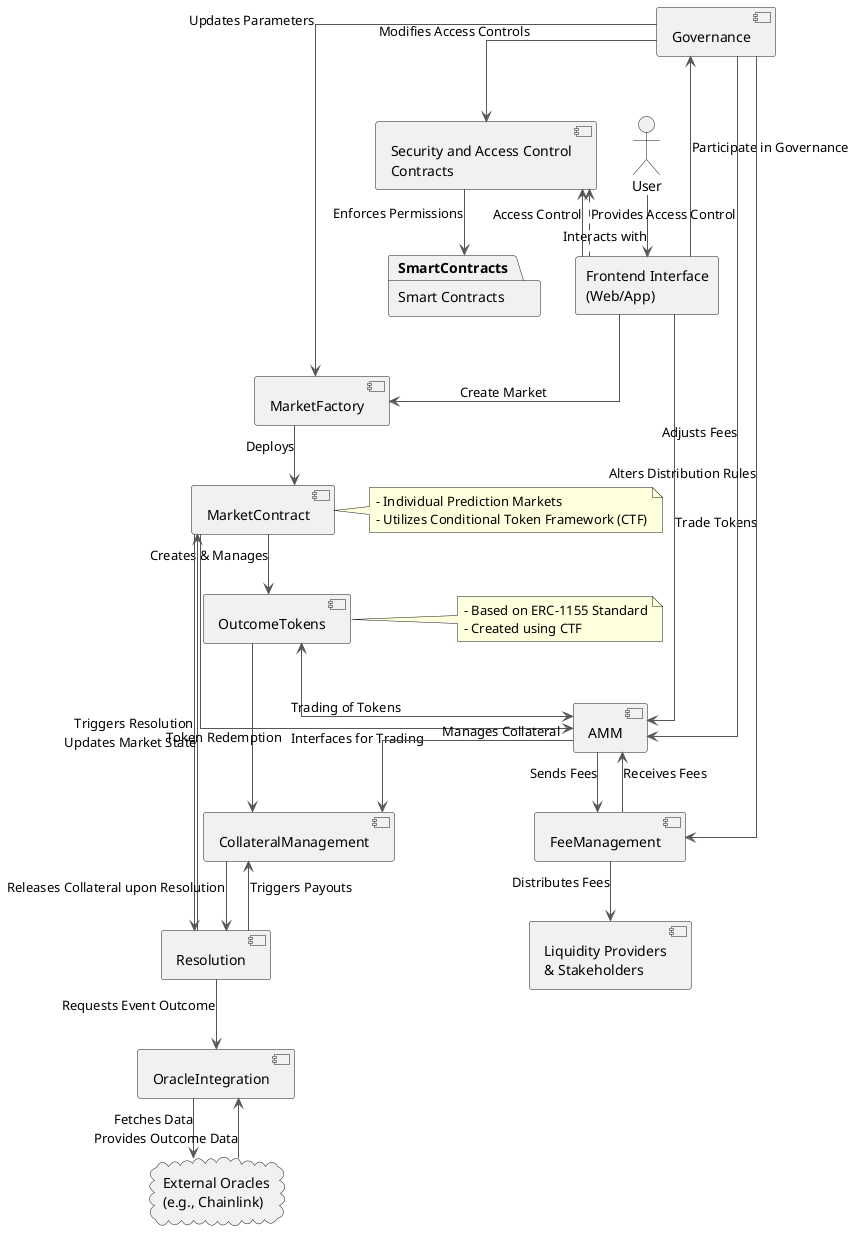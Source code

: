 @startuml
skinparam linetype ortho
skinparam arrowColor #555555
skinparam activityBorderColor black
skinparam activityBackgroundColor #EEEEEE
skinparam shadowing false

actor "User" as User

rectangle "Frontend Interface\n(Web/App)" as Frontend

component "Market Factory Contract" as MarketFactory

component "Market Contract" as MarketContract
note right of MarketContract
    - Individual Prediction Markets
    - Utilizes Conditional Token Framework (CTF)
end note

component "Outcome Tokens\n(Conditional Tokens)" as OutcomeTokens
note right of OutcomeTokens
    - Based on ERC-1155 Standard
    - Created using CTF
end note

component "Automated Market Maker\n(AMM) Contract" as AMM

component "Collateral Management\nContract" as CollateralManagement

component "Resolution Contract" as Resolution

component "Oracle Integration\nContract" as OracleIntegration

cloud "External Oracles\n(e.g., Chainlink)" as ExternalOracles

component "Governance Contract" as Governance

component "Fee Management\nContract" as FeeManagement

component "Security and Access Control\nContracts" as Security

component "Liquidity Providers\n& Stakeholders" as Stakeholders

' **Grouping of Contracts for Clarity**
package "Smart Contracts" as SmartContracts {
    [MarketFactory]
    [MarketContract]
    [OutcomeTokens]
    [AMM]
    [CollateralManagement]
    [Resolution]
    [OracleIntegration]
    [Governance]
    [FeeManagement]
    ' Exclude Security from the package to reduce clutter
}

' **Connections from User**
User --> Frontend : Interacts with

' **Frontend Interactions**
Frontend --> MarketFactory : Create Market
Frontend --> AMM : Trade Tokens
Frontend --> Governance : Participate in Governance
Frontend --> Security : Access Control

' **Market Factory Contract**
MarketFactory --> MarketContract : Deploys

' **Market Contract Interactions**
MarketContract --> OutcomeTokens : Creates & Manages
MarketContract --> AMM : Interfaces for Trading
MarketContract --> Resolution : Triggers Resolution

' **Outcome Tokens Interactions**
OutcomeTokens <--> AMM : Trading of Tokens
OutcomeTokens --> CollateralManagement : Token Redemption

' **AMM Interactions**
AMM --> CollateralManagement : Manages Collateral
AMM --> FeeManagement : Sends Fees

' **Collateral Management Interactions**
CollateralManagement --> Resolution : Releases Collateral upon Resolution

' **Resolution Contract Interactions**
Resolution --> MarketContract : Updates Market State
Resolution --> CollateralManagement : Triggers Payouts
Resolution --> OracleIntegration : Requests Event Outcome

' **Oracle Integration Interactions**
OracleIntegration --> ExternalOracles : Fetches Data
ExternalOracles --> OracleIntegration : Provides Outcome Data

' **Governance Interactions**
Governance --> MarketFactory : Updates Parameters
Governance --> AMM : Adjusts Fees
Governance --> FeeManagement : Alters Distribution Rules
Governance --> Security : Modifies Access Controls

' **Fee Management Interactions**
FeeManagement --> AMM : Receives Fees
FeeManagement --> Stakeholders : Distributes Fees

' **Security Interactions**
' Replaced multiple arrows with a single arrow to the package
Security --> SmartContracts : Enforces Permissions
Security <.. Frontend : Provides Access Control
@enduml